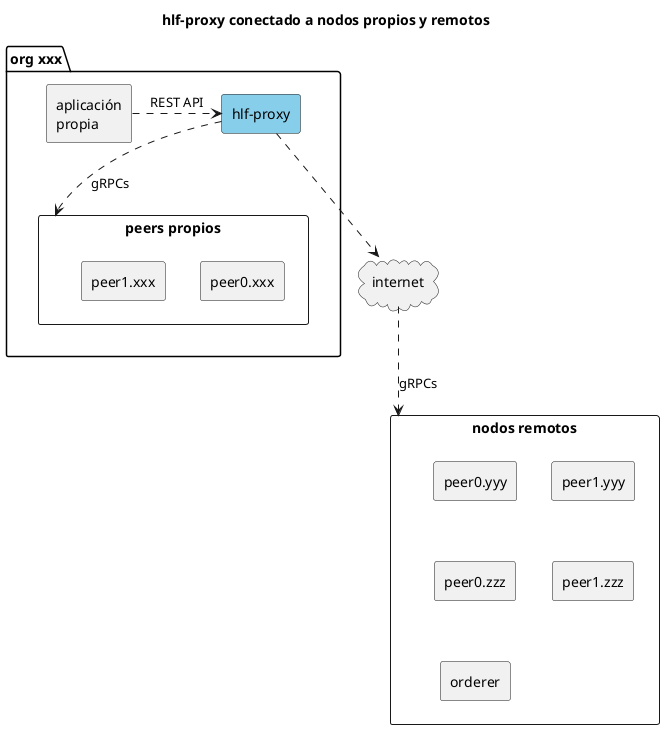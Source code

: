 @startuml hlf-proxy-deploy-1

title hlf-proxy conectado a nodos propios y remotos

skinparam componentStyle rectangle

component "nodos remotos" as remotepeers {
    [peer0.yyy]
    [peer1.yyy]
    [peer0.zzz]
    [peer1.zzz]
    [orderer]

    [peer0.yyy] -[hidden]down- [peer0.zzz]
    [peer1.yyy] -[hidden]down- [peer1.zzz]
    [peer0.yyy] -[hidden]right- [peer1.yyy]
    [peer0.zzz] -[hidden]down- [orderer]
}

package "org xxx" as orgxxx {
    component [hlf-proxy] as proxy #SkyBlue
    component [aplicación\npropia] as app
    component "peers propios" as ownpeers {
        [peer0.xxx]
        [peer1.xxx]
    }
    app .right.> proxy : REST API
    proxy ..> ownpeers : gRPCs
}

cloud internet

proxy ..> internet
internet ..> remotepeers : gRPCs

@enduml
